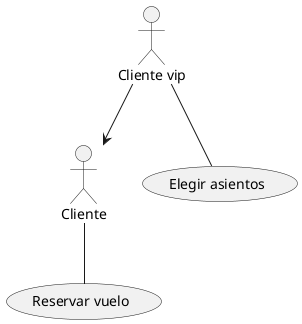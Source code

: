 @startuml


actor "Cliente" as cl
actor "Cliente vip" as vip

usecase "Reservar vuelo" as (Reservar)
usecase "Elegir asientos" as (Asientos)

cl -- Reservar
vip -- Asientos

vip --> cl
@enduml